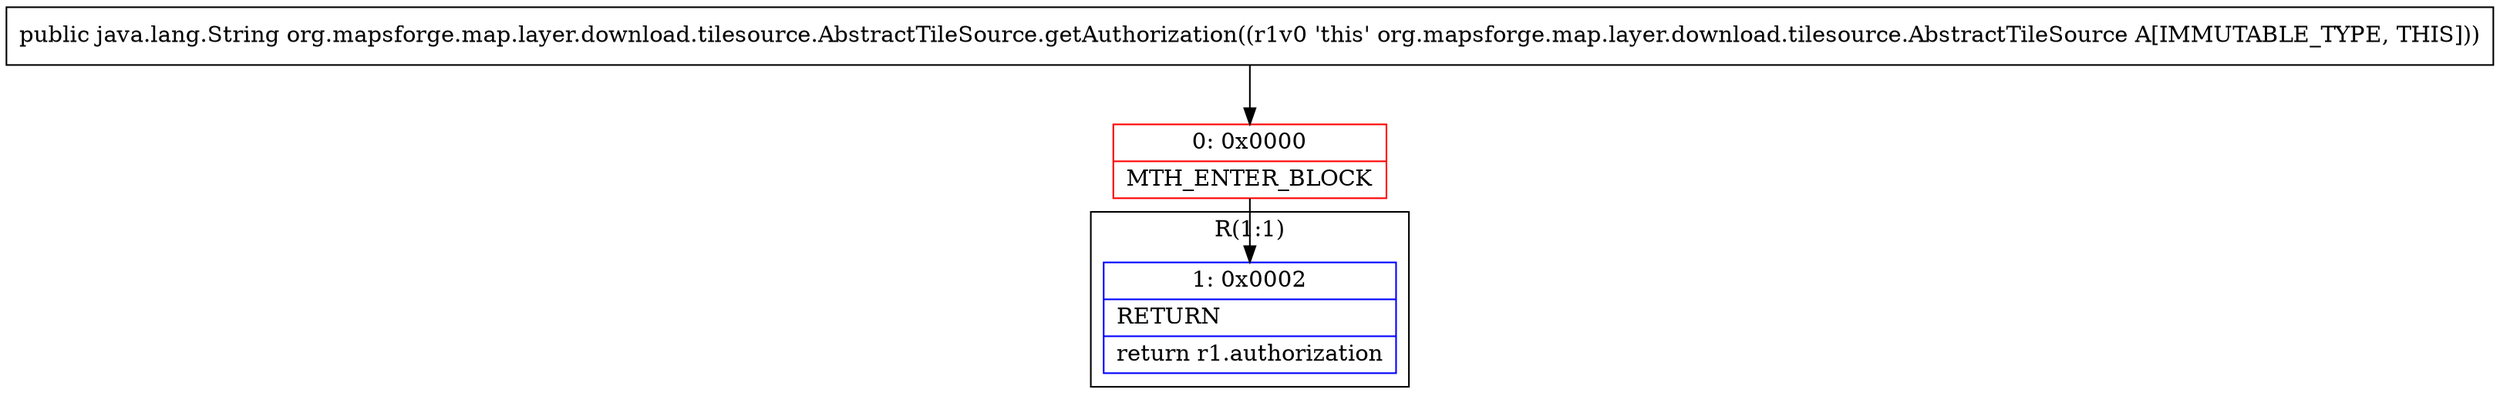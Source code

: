 digraph "CFG fororg.mapsforge.map.layer.download.tilesource.AbstractTileSource.getAuthorization()Ljava\/lang\/String;" {
subgraph cluster_Region_163527183 {
label = "R(1:1)";
node [shape=record,color=blue];
Node_1 [shape=record,label="{1\:\ 0x0002|RETURN\l|return r1.authorization\l}"];
}
Node_0 [shape=record,color=red,label="{0\:\ 0x0000|MTH_ENTER_BLOCK\l}"];
MethodNode[shape=record,label="{public java.lang.String org.mapsforge.map.layer.download.tilesource.AbstractTileSource.getAuthorization((r1v0 'this' org.mapsforge.map.layer.download.tilesource.AbstractTileSource A[IMMUTABLE_TYPE, THIS])) }"];
MethodNode -> Node_0;
Node_0 -> Node_1;
}

